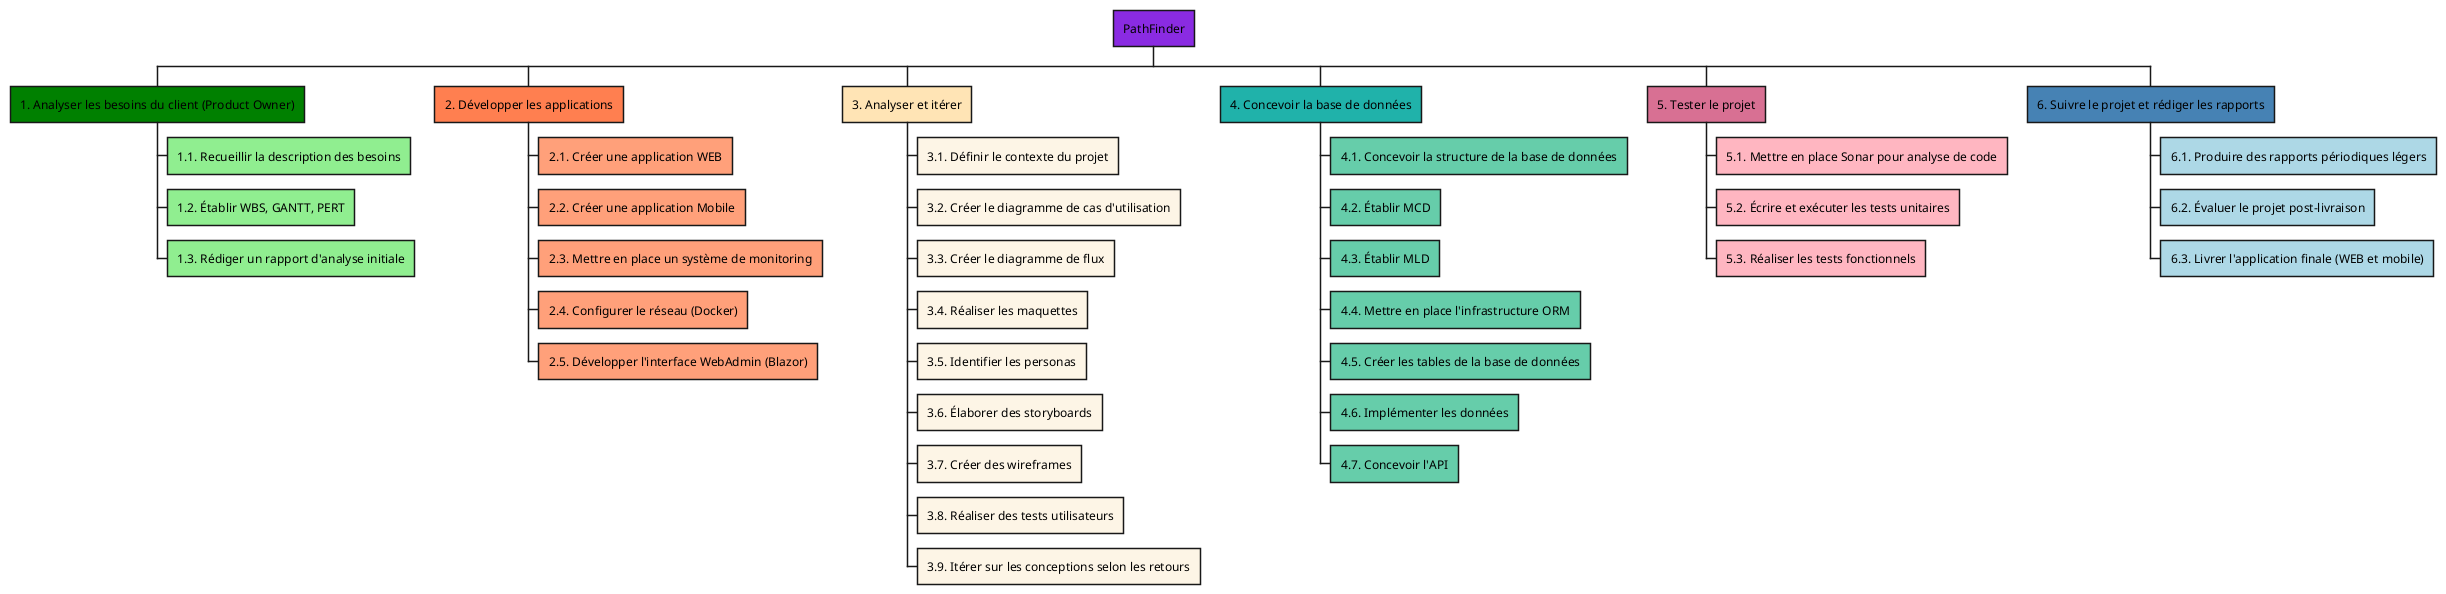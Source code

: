 @startwbs PathFinder
*[#BlueViolet] PathFinder
**[#green] 1. Analyser les besoins du client (Product Owner)
***[#lightgreen] 1.1. Recueillir la description des besoins
***[#lightgreen] 1.2. Établir WBS, GANTT, PERT
***[#lightgreen] 1.3. Rédiger un rapport d'analyse initiale
**[#coral] 2. Développer les applications
***[#LightSalmon] 2.1. Créer une application WEB
***[#LightSalmon] 2.2. Créer une application Mobile
***[#LightSalmon] 2.3. Mettre en place un système de monitoring
***[#LightSalmon] 2.4. Configurer le réseau (Docker)
***[#LightSalmon] 2.5. Développer l'interface WebAdmin (Blazor)
**[#moccasin] 3. Analyser et itérer
***[#oldlace] 3.1. Définir le contexte du projet
***[#oldlace] 3.2. Créer le diagramme de cas d'utilisation
***[#oldlace] 3.3. Créer le diagramme de flux
***[#oldlace] 3.4. Réaliser les maquettes
***[#oldlace] 3.5. Identifier les personas
***[#oldlace] 3.6. Élaborer des storyboards
***[#oldlace] 3.7. Créer des wireframes
***[#oldlace] 3.8. Réaliser des tests utilisateurs
***[#oldlace] 3.9. Itérer sur les conceptions selon les retours
**[#lightseagreen] 4. Concevoir la base de données
***[#mediumaquamarine] 4.1. Concevoir la structure de la base de données
***[#mediumaquamarine] 4.2. Établir MCD
***[#mediumaquamarine] 4.3. Établir MLD
***[#mediumaquamarine] 4.4. Mettre en place l'infrastructure ORM
***[#mediumaquamarine] 4.5. Créer les tables de la base de données
***[#mediumaquamarine] 4.6. Implémenter les données
***[#mediumaquamarine] 4.7. Concevoir l'API
**[#PaleVioletRed] 5. Tester le projet
***[#LightPink] 5.1. Mettre en place Sonar pour analyse de code
***[#LightPink] 5.2. Écrire et exécuter les tests unitaires
***[#LightPink] 5.3. Réaliser les tests fonctionnels
**[#SteelBlue] 6. Suivre le projet et rédiger les rapports
***[#LightBlue] 6.1. Produire des rapports périodiques légers
***[#LightBlue] 6.2. Évaluer le projet post-livraison
***[#LightBlue] 6.3. Livrer l'application finale (WEB et mobile)
@endwbs